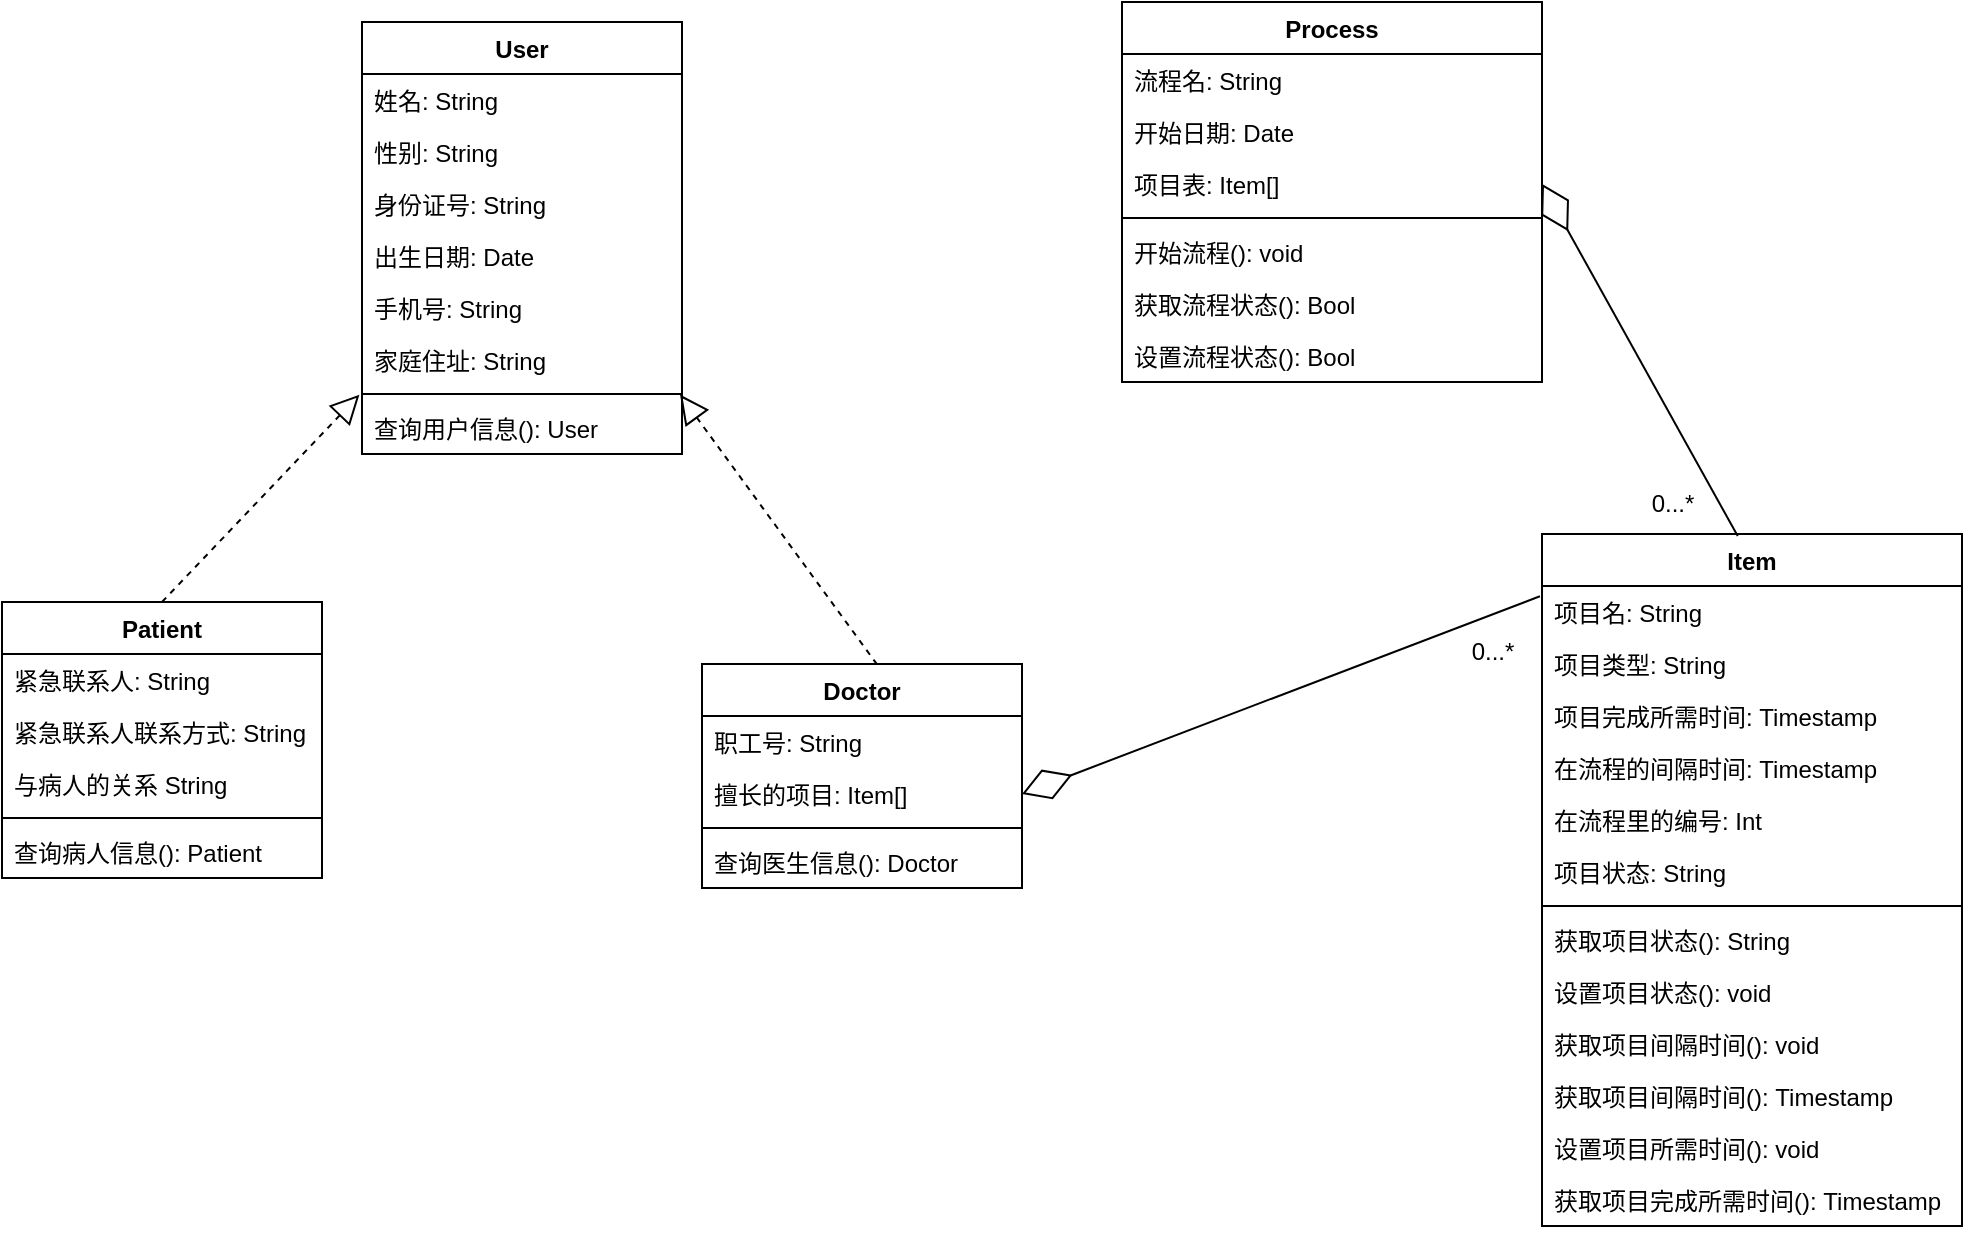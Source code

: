<mxfile>
    <diagram id="QfvVnQJyX3qs5_Ji11cC" name="第 1 页">
        <mxGraphModel dx="576" dy="427" grid="1" gridSize="10" guides="1" tooltips="1" connect="1" arrows="1" fold="1" page="1" pageScale="1" pageWidth="827" pageHeight="583" background="#ffffff" math="0" shadow="0">
            <root>
                <mxCell id="0"/>
                <mxCell id="1" parent="0"/>
                <mxCell id="2" value="Patient" style="swimlane;fontStyle=1;align=center;verticalAlign=top;childLayout=stackLayout;horizontal=1;startSize=26;horizontalStack=0;resizeParent=1;resizeParentMax=0;resizeLast=0;collapsible=1;marginBottom=0;" parent="1" vertex="1">
                    <mxGeometry x="20" y="310" width="160" height="138" as="geometry"/>
                </mxCell>
                <mxCell id="3" value="紧急联系人: String" style="text;strokeColor=none;fillColor=none;align=left;verticalAlign=top;spacingLeft=4;spacingRight=4;overflow=hidden;rotatable=0;points=[[0,0.5],[1,0.5]];portConstraint=eastwest;" parent="2" vertex="1">
                    <mxGeometry y="26" width="160" height="26" as="geometry"/>
                </mxCell>
                <mxCell id="4" value="紧急联系人联系方式: String" style="text;strokeColor=none;fillColor=none;align=left;verticalAlign=top;spacingLeft=4;spacingRight=4;overflow=hidden;rotatable=0;points=[[0,0.5],[1,0.5]];portConstraint=eastwest;" parent="2" vertex="1">
                    <mxGeometry y="52" width="160" height="26" as="geometry"/>
                </mxCell>
                <mxCell id="5" value="与病人的关系 String" style="text;strokeColor=none;fillColor=none;align=left;verticalAlign=top;spacingLeft=4;spacingRight=4;overflow=hidden;rotatable=0;points=[[0,0.5],[1,0.5]];portConstraint=eastwest;" parent="2" vertex="1">
                    <mxGeometry y="78" width="160" height="26" as="geometry"/>
                </mxCell>
                <mxCell id="7" value="" style="line;strokeWidth=1;fillColor=none;align=left;verticalAlign=middle;spacingTop=-1;spacingLeft=3;spacingRight=3;rotatable=0;labelPosition=right;points=[];portConstraint=eastwest;strokeColor=inherit;" parent="2" vertex="1">
                    <mxGeometry y="104" width="160" height="8" as="geometry"/>
                </mxCell>
                <mxCell id="8" value="查询病人信息(): Patient" style="text;strokeColor=none;fillColor=none;align=left;verticalAlign=top;spacingLeft=4;spacingRight=4;overflow=hidden;rotatable=0;points=[[0,0.5],[1,0.5]];portConstraint=eastwest;" parent="2" vertex="1">
                    <mxGeometry y="112" width="160" height="26" as="geometry"/>
                </mxCell>
                <mxCell id="9" value="User" style="swimlane;fontStyle=1;align=center;verticalAlign=top;childLayout=stackLayout;horizontal=1;startSize=26;horizontalStack=0;resizeParent=1;resizeParentMax=0;resizeLast=0;collapsible=1;marginBottom=0;" parent="1" vertex="1">
                    <mxGeometry x="200" y="20" width="160" height="216" as="geometry"/>
                </mxCell>
                <mxCell id="10" value="姓名: String" style="text;strokeColor=none;fillColor=none;align=left;verticalAlign=top;spacingLeft=4;spacingRight=4;overflow=hidden;rotatable=0;points=[[0,0.5],[1,0.5]];portConstraint=eastwest;" parent="9" vertex="1">
                    <mxGeometry y="26" width="160" height="26" as="geometry"/>
                </mxCell>
                <mxCell id="11" value="性别: String" style="text;strokeColor=none;fillColor=none;align=left;verticalAlign=top;spacingLeft=4;spacingRight=4;overflow=hidden;rotatable=0;points=[[0,0.5],[1,0.5]];portConstraint=eastwest;" parent="9" vertex="1">
                    <mxGeometry y="52" width="160" height="26" as="geometry"/>
                </mxCell>
                <mxCell id="12" value="身份证号: String" style="text;strokeColor=none;fillColor=none;align=left;verticalAlign=top;spacingLeft=4;spacingRight=4;overflow=hidden;rotatable=0;points=[[0,0.5],[1,0.5]];portConstraint=eastwest;" parent="9" vertex="1">
                    <mxGeometry y="78" width="160" height="26" as="geometry"/>
                </mxCell>
                <mxCell id="13" value="出生日期: Date" style="text;strokeColor=none;fillColor=none;align=left;verticalAlign=top;spacingLeft=4;spacingRight=4;overflow=hidden;rotatable=0;points=[[0,0.5],[1,0.5]];portConstraint=eastwest;" parent="9" vertex="1">
                    <mxGeometry y="104" width="160" height="26" as="geometry"/>
                </mxCell>
                <mxCell id="14" value="手机号: String" style="text;strokeColor=none;fillColor=none;align=left;verticalAlign=top;spacingLeft=4;spacingRight=4;overflow=hidden;rotatable=0;points=[[0,0.5],[1,0.5]];portConstraint=eastwest;" parent="9" vertex="1">
                    <mxGeometry y="130" width="160" height="26" as="geometry"/>
                </mxCell>
                <mxCell id="15" value="家庭住址: String" style="text;strokeColor=none;fillColor=none;align=left;verticalAlign=top;spacingLeft=4;spacingRight=4;overflow=hidden;rotatable=0;points=[[0,0.5],[1,0.5]];portConstraint=eastwest;" parent="9" vertex="1">
                    <mxGeometry y="156" width="160" height="26" as="geometry"/>
                </mxCell>
                <mxCell id="16" value="" style="line;strokeWidth=1;fillColor=none;align=left;verticalAlign=middle;spacingTop=-1;spacingLeft=3;spacingRight=3;rotatable=0;labelPosition=right;points=[];portConstraint=eastwest;strokeColor=inherit;" parent="9" vertex="1">
                    <mxGeometry y="182" width="160" height="8" as="geometry"/>
                </mxCell>
                <mxCell id="17" value="查询用户信息(): User" style="text;strokeColor=none;fillColor=none;align=left;verticalAlign=top;spacingLeft=4;spacingRight=4;overflow=hidden;rotatable=0;points=[[0,0.5],[1,0.5]];portConstraint=eastwest;" parent="9" vertex="1">
                    <mxGeometry y="190" width="160" height="26" as="geometry"/>
                </mxCell>
                <mxCell id="18" value="Doctor" style="swimlane;fontStyle=1;align=center;verticalAlign=top;childLayout=stackLayout;horizontal=1;startSize=26;horizontalStack=0;resizeParent=1;resizeParentMax=0;resizeLast=0;collapsible=1;marginBottom=0;" parent="1" vertex="1">
                    <mxGeometry x="370" y="341" width="160" height="112" as="geometry"/>
                </mxCell>
                <mxCell id="19" value="职工号: String" style="text;strokeColor=none;fillColor=none;align=left;verticalAlign=top;spacingLeft=4;spacingRight=4;overflow=hidden;rotatable=0;points=[[0,0.5],[1,0.5]];portConstraint=eastwest;" parent="18" vertex="1">
                    <mxGeometry y="26" width="160" height="26" as="geometry"/>
                </mxCell>
                <mxCell id="20" value="擅长的项目: Item[]" style="text;strokeColor=none;fillColor=none;align=left;verticalAlign=top;spacingLeft=4;spacingRight=4;overflow=hidden;rotatable=0;points=[[0,0.5],[1,0.5]];portConstraint=eastwest;" parent="18" vertex="1">
                    <mxGeometry y="52" width="160" height="26" as="geometry"/>
                </mxCell>
                <mxCell id="21" value="" style="line;strokeWidth=1;fillColor=none;align=left;verticalAlign=middle;spacingTop=-1;spacingLeft=3;spacingRight=3;rotatable=0;labelPosition=right;points=[];portConstraint=eastwest;strokeColor=inherit;" parent="18" vertex="1">
                    <mxGeometry y="78" width="160" height="8" as="geometry"/>
                </mxCell>
                <mxCell id="22" value="查询医生信息(): Doctor" style="text;strokeColor=none;fillColor=none;align=left;verticalAlign=top;spacingLeft=4;spacingRight=4;overflow=hidden;rotatable=0;points=[[0,0.5],[1,0.5]];portConstraint=eastwest;" parent="18" vertex="1">
                    <mxGeometry y="86" width="160" height="26" as="geometry"/>
                </mxCell>
                <mxCell id="23" value="" style="endArrow=block;dashed=1;endFill=0;endSize=12;html=1;exitX=0.5;exitY=0;exitDx=0;exitDy=0;entryX=-0.008;entryY=1.167;entryDx=0;entryDy=0;entryPerimeter=0;" parent="1" source="2" target="15" edge="1">
                    <mxGeometry width="160" relative="1" as="geometry">
                        <mxPoint x="60" y="210" as="sourcePoint"/>
                        <mxPoint x="220" y="210" as="targetPoint"/>
                    </mxGeometry>
                </mxCell>
                <mxCell id="24" value="" style="endArrow=block;dashed=1;endFill=0;endSize=12;html=1;entryX=0.994;entryY=1.167;entryDx=0;entryDy=0;entryPerimeter=0;exitX=0.547;exitY=0.002;exitDx=0;exitDy=0;exitPerimeter=0;" parent="1" source="18" target="15" edge="1">
                    <mxGeometry width="160" relative="1" as="geometry">
                        <mxPoint x="490" y="240" as="sourcePoint"/>
                        <mxPoint x="418.72" y="236.342" as="targetPoint"/>
                    </mxGeometry>
                </mxCell>
                <mxCell id="25" value="Item" style="swimlane;fontStyle=1;align=center;verticalAlign=top;childLayout=stackLayout;horizontal=1;startSize=26;horizontalStack=0;resizeParent=1;resizeParentMax=0;resizeLast=0;collapsible=1;marginBottom=0;" parent="1" vertex="1">
                    <mxGeometry x="790" y="276" width="210" height="346" as="geometry"/>
                </mxCell>
                <mxCell id="26" value="项目名: String" style="text;strokeColor=none;fillColor=none;align=left;verticalAlign=top;spacingLeft=4;spacingRight=4;overflow=hidden;rotatable=0;points=[[0,0.5],[1,0.5]];portConstraint=eastwest;" parent="25" vertex="1">
                    <mxGeometry y="26" width="210" height="26" as="geometry"/>
                </mxCell>
                <mxCell id="27" value="项目类型: String" style="text;strokeColor=none;fillColor=none;align=left;verticalAlign=top;spacingLeft=4;spacingRight=4;overflow=hidden;rotatable=0;points=[[0,0.5],[1,0.5]];portConstraint=eastwest;" parent="25" vertex="1">
                    <mxGeometry y="52" width="210" height="26" as="geometry"/>
                </mxCell>
                <mxCell id="28" value="项目完成所需时间: Timestamp" style="text;strokeColor=none;fillColor=none;align=left;verticalAlign=top;spacingLeft=4;spacingRight=4;overflow=hidden;rotatable=0;points=[[0,0.5],[1,0.5]];portConstraint=eastwest;" parent="25" vertex="1">
                    <mxGeometry y="78" width="210" height="26" as="geometry"/>
                </mxCell>
                <mxCell id="29" value="在流程的间隔时间: Timestamp" style="text;strokeColor=none;fillColor=none;align=left;verticalAlign=top;spacingLeft=4;spacingRight=4;overflow=hidden;rotatable=0;points=[[0,0.5],[1,0.5]];portConstraint=eastwest;" parent="25" vertex="1">
                    <mxGeometry y="104" width="210" height="26" as="geometry"/>
                </mxCell>
                <mxCell id="30" value="在流程里的编号: Int" style="text;strokeColor=none;fillColor=none;align=left;verticalAlign=top;spacingLeft=4;spacingRight=4;overflow=hidden;rotatable=0;points=[[0,0.5],[1,0.5]];portConstraint=eastwest;" parent="25" vertex="1">
                    <mxGeometry y="130" width="210" height="26" as="geometry"/>
                </mxCell>
                <mxCell id="31" value="项目状态: String" style="text;strokeColor=none;fillColor=none;align=left;verticalAlign=top;spacingLeft=4;spacingRight=4;overflow=hidden;rotatable=0;points=[[0,0.5],[1,0.5]];portConstraint=eastwest;" parent="25" vertex="1">
                    <mxGeometry y="156" width="210" height="26" as="geometry"/>
                </mxCell>
                <mxCell id="32" value="" style="line;strokeWidth=1;fillColor=none;align=left;verticalAlign=middle;spacingTop=-1;spacingLeft=3;spacingRight=3;rotatable=0;labelPosition=right;points=[];portConstraint=eastwest;strokeColor=inherit;" parent="25" vertex="1">
                    <mxGeometry y="182" width="210" height="8" as="geometry"/>
                </mxCell>
                <mxCell id="33" value="获取项目状态(): String" style="text;strokeColor=none;fillColor=none;align=left;verticalAlign=top;spacingLeft=4;spacingRight=4;overflow=hidden;rotatable=0;points=[[0,0.5],[1,0.5]];portConstraint=eastwest;" parent="25" vertex="1">
                    <mxGeometry y="190" width="210" height="26" as="geometry"/>
                </mxCell>
                <mxCell id="34" value="设置项目状态(): void" style="text;strokeColor=none;fillColor=none;align=left;verticalAlign=top;spacingLeft=4;spacingRight=4;overflow=hidden;rotatable=0;points=[[0,0.5],[1,0.5]];portConstraint=eastwest;" parent="25" vertex="1">
                    <mxGeometry y="216" width="210" height="26" as="geometry"/>
                </mxCell>
                <mxCell id="35" value="获取项目间隔时间(): void" style="text;strokeColor=none;fillColor=none;align=left;verticalAlign=top;spacingLeft=4;spacingRight=4;overflow=hidden;rotatable=0;points=[[0,0.5],[1,0.5]];portConstraint=eastwest;" parent="25" vertex="1">
                    <mxGeometry y="242" width="210" height="26" as="geometry"/>
                </mxCell>
                <mxCell id="36" value="获取项目间隔时间(): Timestamp" style="text;strokeColor=none;fillColor=none;align=left;verticalAlign=top;spacingLeft=4;spacingRight=4;overflow=hidden;rotatable=0;points=[[0,0.5],[1,0.5]];portConstraint=eastwest;" parent="25" vertex="1">
                    <mxGeometry y="268" width="210" height="26" as="geometry"/>
                </mxCell>
                <mxCell id="37" value="设置项目所需时间(): void" style="text;strokeColor=none;fillColor=none;align=left;verticalAlign=top;spacingLeft=4;spacingRight=4;overflow=hidden;rotatable=0;points=[[0,0.5],[1,0.5]];portConstraint=eastwest;" parent="25" vertex="1">
                    <mxGeometry y="294" width="210" height="26" as="geometry"/>
                </mxCell>
                <mxCell id="38" value="获取项目完成所需时间(): Timestamp" style="text;strokeColor=none;fillColor=none;align=left;verticalAlign=top;spacingLeft=4;spacingRight=4;overflow=hidden;rotatable=0;points=[[0,0.5],[1,0.5]];portConstraint=eastwest;" parent="25" vertex="1">
                    <mxGeometry y="320" width="210" height="26" as="geometry"/>
                </mxCell>
                <mxCell id="39" value="Process" style="swimlane;fontStyle=1;align=center;verticalAlign=top;childLayout=stackLayout;horizontal=1;startSize=26;horizontalStack=0;resizeParent=1;resizeParentMax=0;resizeLast=0;collapsible=1;marginBottom=0;" parent="1" vertex="1">
                    <mxGeometry x="580" y="10" width="210" height="190" as="geometry"/>
                </mxCell>
                <mxCell id="40" value="流程名: String" style="text;strokeColor=none;fillColor=none;align=left;verticalAlign=top;spacingLeft=4;spacingRight=4;overflow=hidden;rotatable=0;points=[[0,0.5],[1,0.5]];portConstraint=eastwest;" parent="39" vertex="1">
                    <mxGeometry y="26" width="210" height="26" as="geometry"/>
                </mxCell>
                <mxCell id="41" value="开始日期: Date" style="text;strokeColor=none;fillColor=none;align=left;verticalAlign=top;spacingLeft=4;spacingRight=4;overflow=hidden;rotatable=0;points=[[0,0.5],[1,0.5]];portConstraint=eastwest;" parent="39" vertex="1">
                    <mxGeometry y="52" width="210" height="26" as="geometry"/>
                </mxCell>
                <mxCell id="42" value="项目表: Item[]" style="text;strokeColor=none;fillColor=none;align=left;verticalAlign=top;spacingLeft=4;spacingRight=4;overflow=hidden;rotatable=0;points=[[0,0.5],[1,0.5]];portConstraint=eastwest;" parent="39" vertex="1">
                    <mxGeometry y="78" width="210" height="26" as="geometry"/>
                </mxCell>
                <mxCell id="43" value="" style="line;strokeWidth=1;fillColor=none;align=left;verticalAlign=middle;spacingTop=-1;spacingLeft=3;spacingRight=3;rotatable=0;labelPosition=right;points=[];portConstraint=eastwest;strokeColor=inherit;" parent="39" vertex="1">
                    <mxGeometry y="104" width="210" height="8" as="geometry"/>
                </mxCell>
                <mxCell id="44" value="开始流程(): void" style="text;strokeColor=none;fillColor=none;align=left;verticalAlign=top;spacingLeft=4;spacingRight=4;overflow=hidden;rotatable=0;points=[[0,0.5],[1,0.5]];portConstraint=eastwest;" parent="39" vertex="1">
                    <mxGeometry y="112" width="210" height="26" as="geometry"/>
                </mxCell>
                <mxCell id="45" value="获取流程状态(): Bool" style="text;strokeColor=none;fillColor=none;align=left;verticalAlign=top;spacingLeft=4;spacingRight=4;overflow=hidden;rotatable=0;points=[[0,0.5],[1,0.5]];portConstraint=eastwest;" parent="39" vertex="1">
                    <mxGeometry y="138" width="210" height="26" as="geometry"/>
                </mxCell>
                <mxCell id="46" value="设置流程状态(): Bool" style="text;strokeColor=none;fillColor=none;align=left;verticalAlign=top;spacingLeft=4;spacingRight=4;overflow=hidden;rotatable=0;points=[[0,0.5],[1,0.5]];portConstraint=eastwest;" parent="39" vertex="1">
                    <mxGeometry y="164" width="210" height="26" as="geometry"/>
                </mxCell>
                <mxCell id="47" value="" style="endArrow=diamondThin;endFill=0;endSize=24;html=1;entryX=1;entryY=0.5;entryDx=0;entryDy=0;exitX=0.466;exitY=0.003;exitDx=0;exitDy=0;exitPerimeter=0;" parent="1" source="25" target="42" edge="1">
                    <mxGeometry width="160" relative="1" as="geometry">
                        <mxPoint x="540" y="310" as="sourcePoint"/>
                        <mxPoint x="700" y="310" as="targetPoint"/>
                    </mxGeometry>
                </mxCell>
                <mxCell id="48" value="0...*" style="text;html=1;align=center;verticalAlign=middle;resizable=0;points=[];autosize=1;strokeColor=none;fillColor=none;" parent="1" vertex="1">
                    <mxGeometry x="830" y="246" width="50" height="30" as="geometry"/>
                </mxCell>
                <mxCell id="49" value="" style="endArrow=diamondThin;endFill=0;endSize=24;html=1;entryX=1;entryY=0.5;entryDx=0;entryDy=0;exitX=-0.005;exitY=0.09;exitDx=0;exitDy=0;exitPerimeter=0;" parent="1" source="25" target="20" edge="1">
                    <mxGeometry width="160" relative="1" as="geometry">
                        <mxPoint x="600" y="350" as="sourcePoint"/>
                        <mxPoint x="502.14" y="262.43" as="targetPoint"/>
                    </mxGeometry>
                </mxCell>
                <mxCell id="50" value="0...*" style="text;html=1;align=center;verticalAlign=middle;resizable=0;points=[];autosize=1;strokeColor=none;fillColor=none;" parent="1" vertex="1">
                    <mxGeometry x="740" y="320" width="50" height="30" as="geometry"/>
                </mxCell>
            </root>
        </mxGraphModel>
    </diagram>
</mxfile>